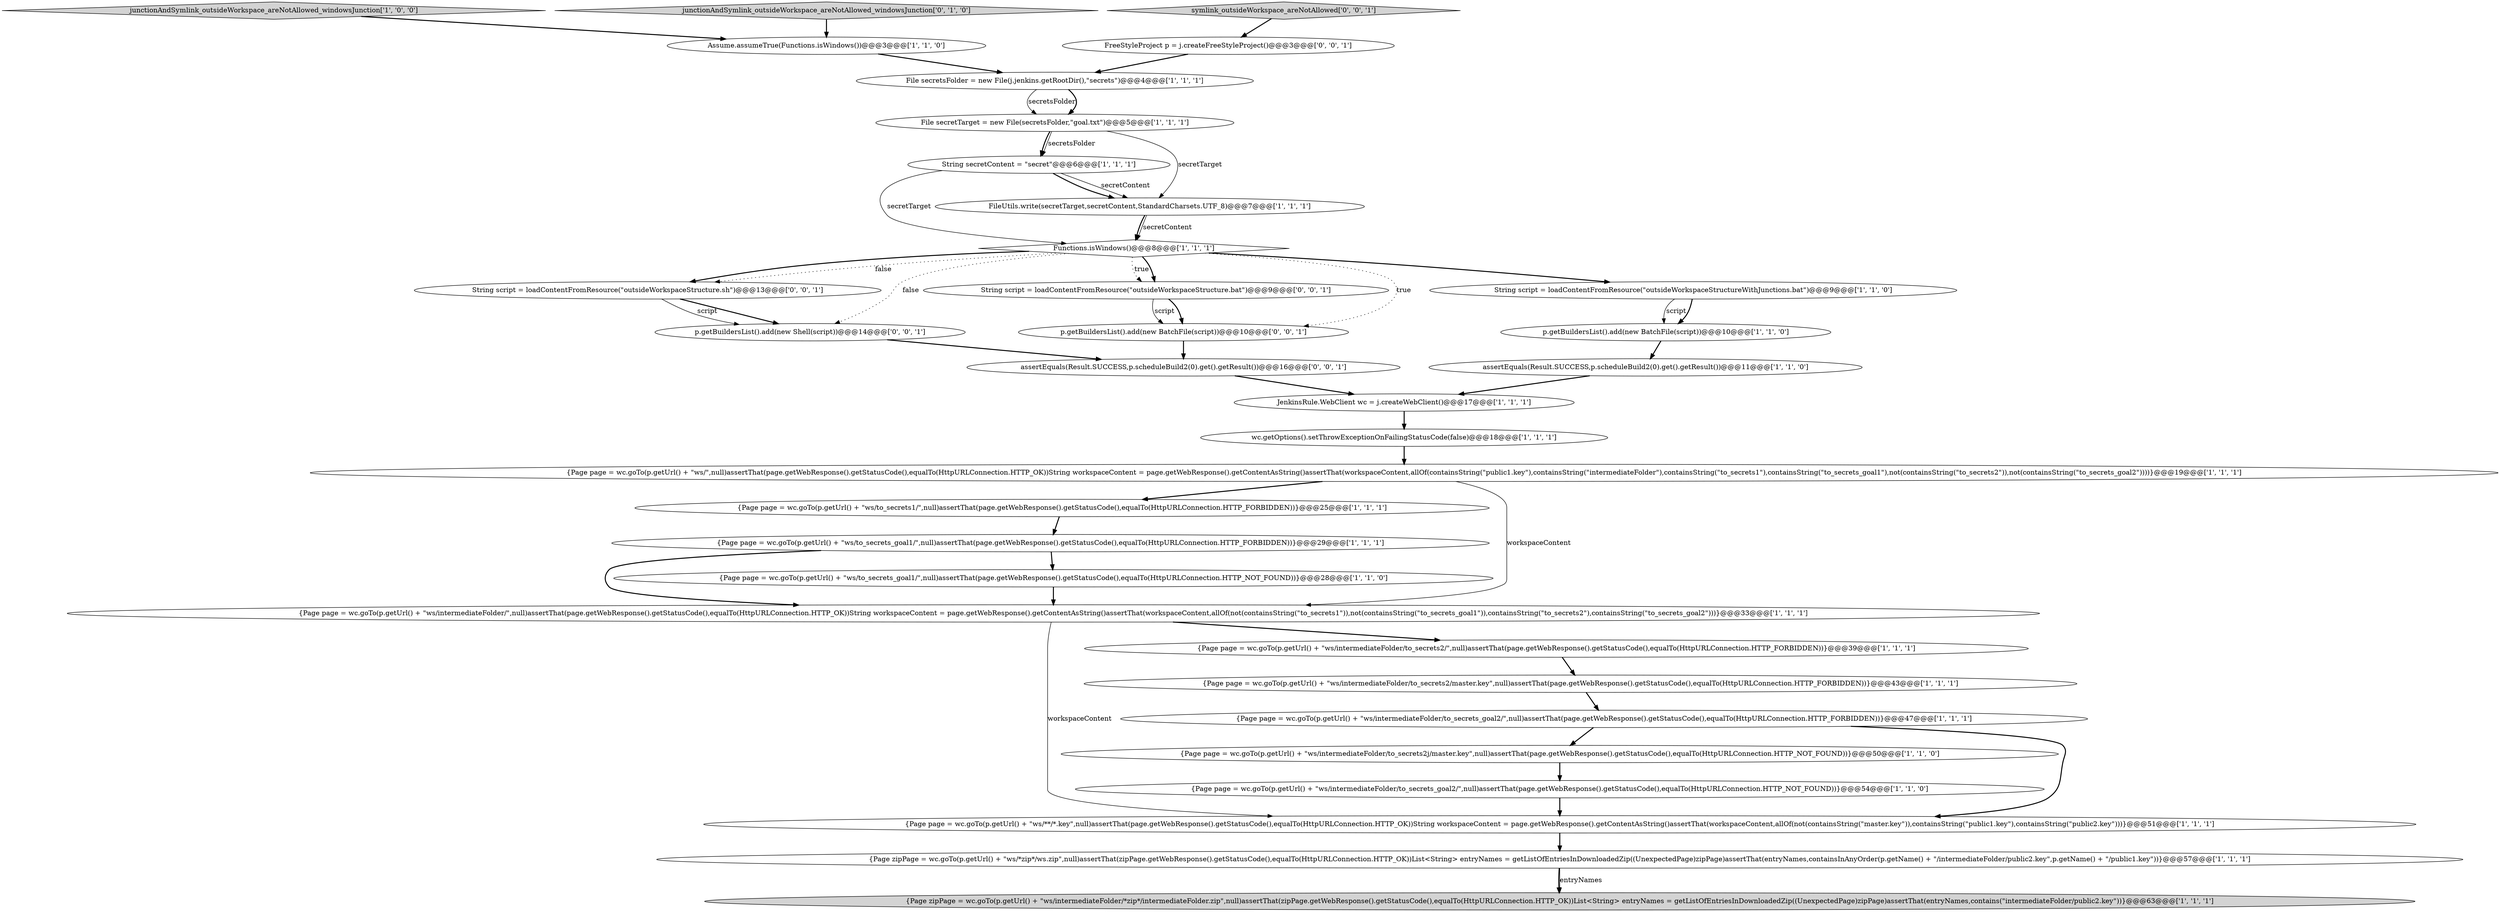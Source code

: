 digraph {
19 [style = filled, label = "FileUtils.write(secretTarget,secretContent,StandardCharsets.UTF_8)@@@7@@@['1', '1', '1']", fillcolor = white, shape = ellipse image = "AAA0AAABBB1BBB"];
4 [style = filled, label = "{Page page = wc.goTo(p.getUrl() + \"ws/intermediateFolder/to_secrets2/\",null)assertThat(page.getWebResponse().getStatusCode(),equalTo(HttpURLConnection.HTTP_FORBIDDEN))}@@@39@@@['1', '1', '1']", fillcolor = white, shape = ellipse image = "AAA0AAABBB1BBB"];
11 [style = filled, label = "String secretContent = \"secret\"@@@6@@@['1', '1', '1']", fillcolor = white, shape = ellipse image = "AAA0AAABBB1BBB"];
26 [style = filled, label = "assertEquals(Result.SUCCESS,p.scheduleBuild2(0).get().getResult())@@@16@@@['0', '0', '1']", fillcolor = white, shape = ellipse image = "AAA0AAABBB3BBB"];
7 [style = filled, label = "Assume.assumeTrue(Functions.isWindows())@@@3@@@['1', '1', '0']", fillcolor = white, shape = ellipse image = "AAA0AAABBB1BBB"];
31 [style = filled, label = "symlink_outsideWorkspace_areNotAllowed['0', '0', '1']", fillcolor = lightgray, shape = diamond image = "AAA0AAABBB3BBB"];
28 [style = filled, label = "p.getBuildersList().add(new BatchFile(script))@@@10@@@['0', '0', '1']", fillcolor = white, shape = ellipse image = "AAA0AAABBB3BBB"];
1 [style = filled, label = "wc.getOptions().setThrowExceptionOnFailingStatusCode(false)@@@18@@@['1', '1', '1']", fillcolor = white, shape = ellipse image = "AAA0AAABBB1BBB"];
32 [style = filled, label = "FreeStyleProject p = j.createFreeStyleProject()@@@3@@@['0', '0', '1']", fillcolor = white, shape = ellipse image = "AAA0AAABBB3BBB"];
18 [style = filled, label = "{Page page = wc.goTo(p.getUrl() + \"ws/intermediateFolder/\",null)assertThat(page.getWebResponse().getStatusCode(),equalTo(HttpURLConnection.HTTP_OK))String workspaceContent = page.getWebResponse().getContentAsString()assertThat(workspaceContent,allOf(not(containsString(\"to_secrets1\")),not(containsString(\"to_secrets_goal1\")),containsString(\"to_secrets2\"),containsString(\"to_secrets_goal2\")))}@@@33@@@['1', '1', '1']", fillcolor = white, shape = ellipse image = "AAA0AAABBB1BBB"];
14 [style = filled, label = "assertEquals(Result.SUCCESS,p.scheduleBuild2(0).get().getResult())@@@11@@@['1', '1', '0']", fillcolor = white, shape = ellipse image = "AAA0AAABBB1BBB"];
20 [style = filled, label = "{Page page = wc.goTo(p.getUrl() + \"ws/to_secrets_goal1/\",null)assertThat(page.getWebResponse().getStatusCode(),equalTo(HttpURLConnection.HTTP_NOT_FOUND))}@@@28@@@['1', '1', '0']", fillcolor = white, shape = ellipse image = "AAA0AAABBB1BBB"];
25 [style = filled, label = "junctionAndSymlink_outsideWorkspace_areNotAllowed_windowsJunction['0', '1', '0']", fillcolor = lightgray, shape = diamond image = "AAA0AAABBB2BBB"];
9 [style = filled, label = "{Page page = wc.goTo(p.getUrl() + \"ws/intermediateFolder/to_secrets_goal2/\",null)assertThat(page.getWebResponse().getStatusCode(),equalTo(HttpURLConnection.HTTP_NOT_FOUND))}@@@54@@@['1', '1', '0']", fillcolor = white, shape = ellipse image = "AAA0AAABBB1BBB"];
5 [style = filled, label = "JenkinsRule.WebClient wc = j.createWebClient()@@@17@@@['1', '1', '1']", fillcolor = white, shape = ellipse image = "AAA0AAABBB1BBB"];
24 [style = filled, label = "{Page page = wc.goTo(p.getUrl() + \"ws/intermediateFolder/to_secrets_goal2/\",null)assertThat(page.getWebResponse().getStatusCode(),equalTo(HttpURLConnection.HTTP_FORBIDDEN))}@@@47@@@['1', '1', '1']", fillcolor = white, shape = ellipse image = "AAA0AAABBB1BBB"];
23 [style = filled, label = "Functions.isWindows()@@@8@@@['1', '1', '1']", fillcolor = white, shape = diamond image = "AAA0AAABBB1BBB"];
27 [style = filled, label = "String script = loadContentFromResource(\"outsideWorkspaceStructure.bat\")@@@9@@@['0', '0', '1']", fillcolor = white, shape = ellipse image = "AAA0AAABBB3BBB"];
30 [style = filled, label = "p.getBuildersList().add(new Shell(script))@@@14@@@['0', '0', '1']", fillcolor = white, shape = ellipse image = "AAA0AAABBB3BBB"];
2 [style = filled, label = "{Page zipPage = wc.goTo(p.getUrl() + \"ws/intermediateFolder/*zip*/intermediateFolder.zip\",null)assertThat(zipPage.getWebResponse().getStatusCode(),equalTo(HttpURLConnection.HTTP_OK))List<String> entryNames = getListOfEntriesInDownloadedZip((UnexpectedPage)zipPage)assertThat(entryNames,contains(\"intermediateFolder/public2.key\"))}@@@63@@@['1', '1', '1']", fillcolor = lightgray, shape = ellipse image = "AAA0AAABBB1BBB"];
8 [style = filled, label = "{Page page = wc.goTo(p.getUrl() + \"ws/\",null)assertThat(page.getWebResponse().getStatusCode(),equalTo(HttpURLConnection.HTTP_OK))String workspaceContent = page.getWebResponse().getContentAsString()assertThat(workspaceContent,allOf(containsString(\"public1.key\"),containsString(\"intermediateFolder\"),containsString(\"to_secrets1\"),containsString(\"to_secrets_goal1\"),not(containsString(\"to_secrets2\")),not(containsString(\"to_secrets_goal2\"))))}@@@19@@@['1', '1', '1']", fillcolor = white, shape = ellipse image = "AAA0AAABBB1BBB"];
12 [style = filled, label = "File secretsFolder = new File(j.jenkins.getRootDir(),\"secrets\")@@@4@@@['1', '1', '1']", fillcolor = white, shape = ellipse image = "AAA0AAABBB1BBB"];
21 [style = filled, label = "{Page page = wc.goTo(p.getUrl() + \"ws/intermediateFolder/to_secrets2/master.key\",null)assertThat(page.getWebResponse().getStatusCode(),equalTo(HttpURLConnection.HTTP_FORBIDDEN))}@@@43@@@['1', '1', '1']", fillcolor = white, shape = ellipse image = "AAA0AAABBB1BBB"];
17 [style = filled, label = "File secretTarget = new File(secretsFolder,\"goal.txt\")@@@5@@@['1', '1', '1']", fillcolor = white, shape = ellipse image = "AAA0AAABBB1BBB"];
10 [style = filled, label = "{Page zipPage = wc.goTo(p.getUrl() + \"ws/*zip*/ws.zip\",null)assertThat(zipPage.getWebResponse().getStatusCode(),equalTo(HttpURLConnection.HTTP_OK))List<String> entryNames = getListOfEntriesInDownloadedZip((UnexpectedPage)zipPage)assertThat(entryNames,containsInAnyOrder(p.getName() + \"/intermediateFolder/public2.key\",p.getName() + \"/public1.key\"))}@@@57@@@['1', '1', '1']", fillcolor = white, shape = ellipse image = "AAA0AAABBB1BBB"];
22 [style = filled, label = "String script = loadContentFromResource(\"outsideWorkspaceStructureWithJunctions.bat\")@@@9@@@['1', '1', '0']", fillcolor = white, shape = ellipse image = "AAA0AAABBB1BBB"];
3 [style = filled, label = "{Page page = wc.goTo(p.getUrl() + \"ws/to_secrets1/\",null)assertThat(page.getWebResponse().getStatusCode(),equalTo(HttpURLConnection.HTTP_FORBIDDEN))}@@@25@@@['1', '1', '1']", fillcolor = white, shape = ellipse image = "AAA0AAABBB1BBB"];
6 [style = filled, label = "junctionAndSymlink_outsideWorkspace_areNotAllowed_windowsJunction['1', '0', '0']", fillcolor = lightgray, shape = diamond image = "AAA0AAABBB1BBB"];
29 [style = filled, label = "String script = loadContentFromResource(\"outsideWorkspaceStructure.sh\")@@@13@@@['0', '0', '1']", fillcolor = white, shape = ellipse image = "AAA0AAABBB3BBB"];
13 [style = filled, label = "p.getBuildersList().add(new BatchFile(script))@@@10@@@['1', '1', '0']", fillcolor = white, shape = ellipse image = "AAA0AAABBB1BBB"];
15 [style = filled, label = "{Page page = wc.goTo(p.getUrl() + \"ws/intermediateFolder/to_secrets2j/master.key\",null)assertThat(page.getWebResponse().getStatusCode(),equalTo(HttpURLConnection.HTTP_NOT_FOUND))}@@@50@@@['1', '1', '0']", fillcolor = white, shape = ellipse image = "AAA0AAABBB1BBB"];
0 [style = filled, label = "{Page page = wc.goTo(p.getUrl() + \"ws/to_secrets_goal1/\",null)assertThat(page.getWebResponse().getStatusCode(),equalTo(HttpURLConnection.HTTP_FORBIDDEN))}@@@29@@@['1', '1', '1']", fillcolor = white, shape = ellipse image = "AAA0AAABBB1BBB"];
16 [style = filled, label = "{Page page = wc.goTo(p.getUrl() + \"ws/**/*.key\",null)assertThat(page.getWebResponse().getStatusCode(),equalTo(HttpURLConnection.HTTP_OK))String workspaceContent = page.getWebResponse().getContentAsString()assertThat(workspaceContent,allOf(not(containsString(\"master.key\")),containsString(\"public1.key\"),containsString(\"public2.key\")))}@@@51@@@['1', '1', '1']", fillcolor = white, shape = ellipse image = "AAA0AAABBB1BBB"];
29->30 [style = bold, label=""];
14->5 [style = bold, label=""];
23->22 [style = bold, label=""];
29->30 [style = solid, label="script"];
11->23 [style = solid, label="secretTarget"];
30->26 [style = bold, label=""];
32->12 [style = bold, label=""];
10->2 [style = bold, label=""];
15->9 [style = bold, label=""];
17->11 [style = solid, label="secretsFolder"];
22->13 [style = solid, label="script"];
23->30 [style = dotted, label="false"];
27->28 [style = bold, label=""];
20->18 [style = bold, label=""];
9->16 [style = bold, label=""];
5->1 [style = bold, label=""];
25->7 [style = bold, label=""];
24->15 [style = bold, label=""];
1->8 [style = bold, label=""];
28->26 [style = bold, label=""];
8->18 [style = solid, label="workspaceContent"];
10->2 [style = solid, label="entryNames"];
12->17 [style = solid, label="secretsFolder"];
21->24 [style = bold, label=""];
19->23 [style = bold, label=""];
31->32 [style = bold, label=""];
16->10 [style = bold, label=""];
17->19 [style = solid, label="secretTarget"];
27->28 [style = solid, label="script"];
8->3 [style = bold, label=""];
23->27 [style = dotted, label="true"];
0->20 [style = bold, label=""];
12->17 [style = bold, label=""];
7->12 [style = bold, label=""];
26->5 [style = bold, label=""];
24->16 [style = bold, label=""];
11->19 [style = solid, label="secretContent"];
11->19 [style = bold, label=""];
3->0 [style = bold, label=""];
17->11 [style = bold, label=""];
23->29 [style = dotted, label="false"];
23->28 [style = dotted, label="true"];
6->7 [style = bold, label=""];
19->23 [style = solid, label="secretContent"];
13->14 [style = bold, label=""];
18->16 [style = solid, label="workspaceContent"];
4->21 [style = bold, label=""];
0->18 [style = bold, label=""];
22->13 [style = bold, label=""];
18->4 [style = bold, label=""];
23->29 [style = bold, label=""];
23->27 [style = bold, label=""];
}
